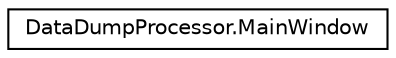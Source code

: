 digraph G
{
  edge [fontname="Helvetica",fontsize="10",labelfontname="Helvetica",labelfontsize="10"];
  node [fontname="Helvetica",fontsize="10",shape=record];
  rankdir="LR";
  Node1 [label="DataDumpProcessor.MainWindow",height=0.2,width=0.4,color="black", fillcolor="white", style="filled",URL="$class_data_dump_processor_1_1_main_window.html",tooltip="Interaction logic for MainWindow.xaml."];
}
